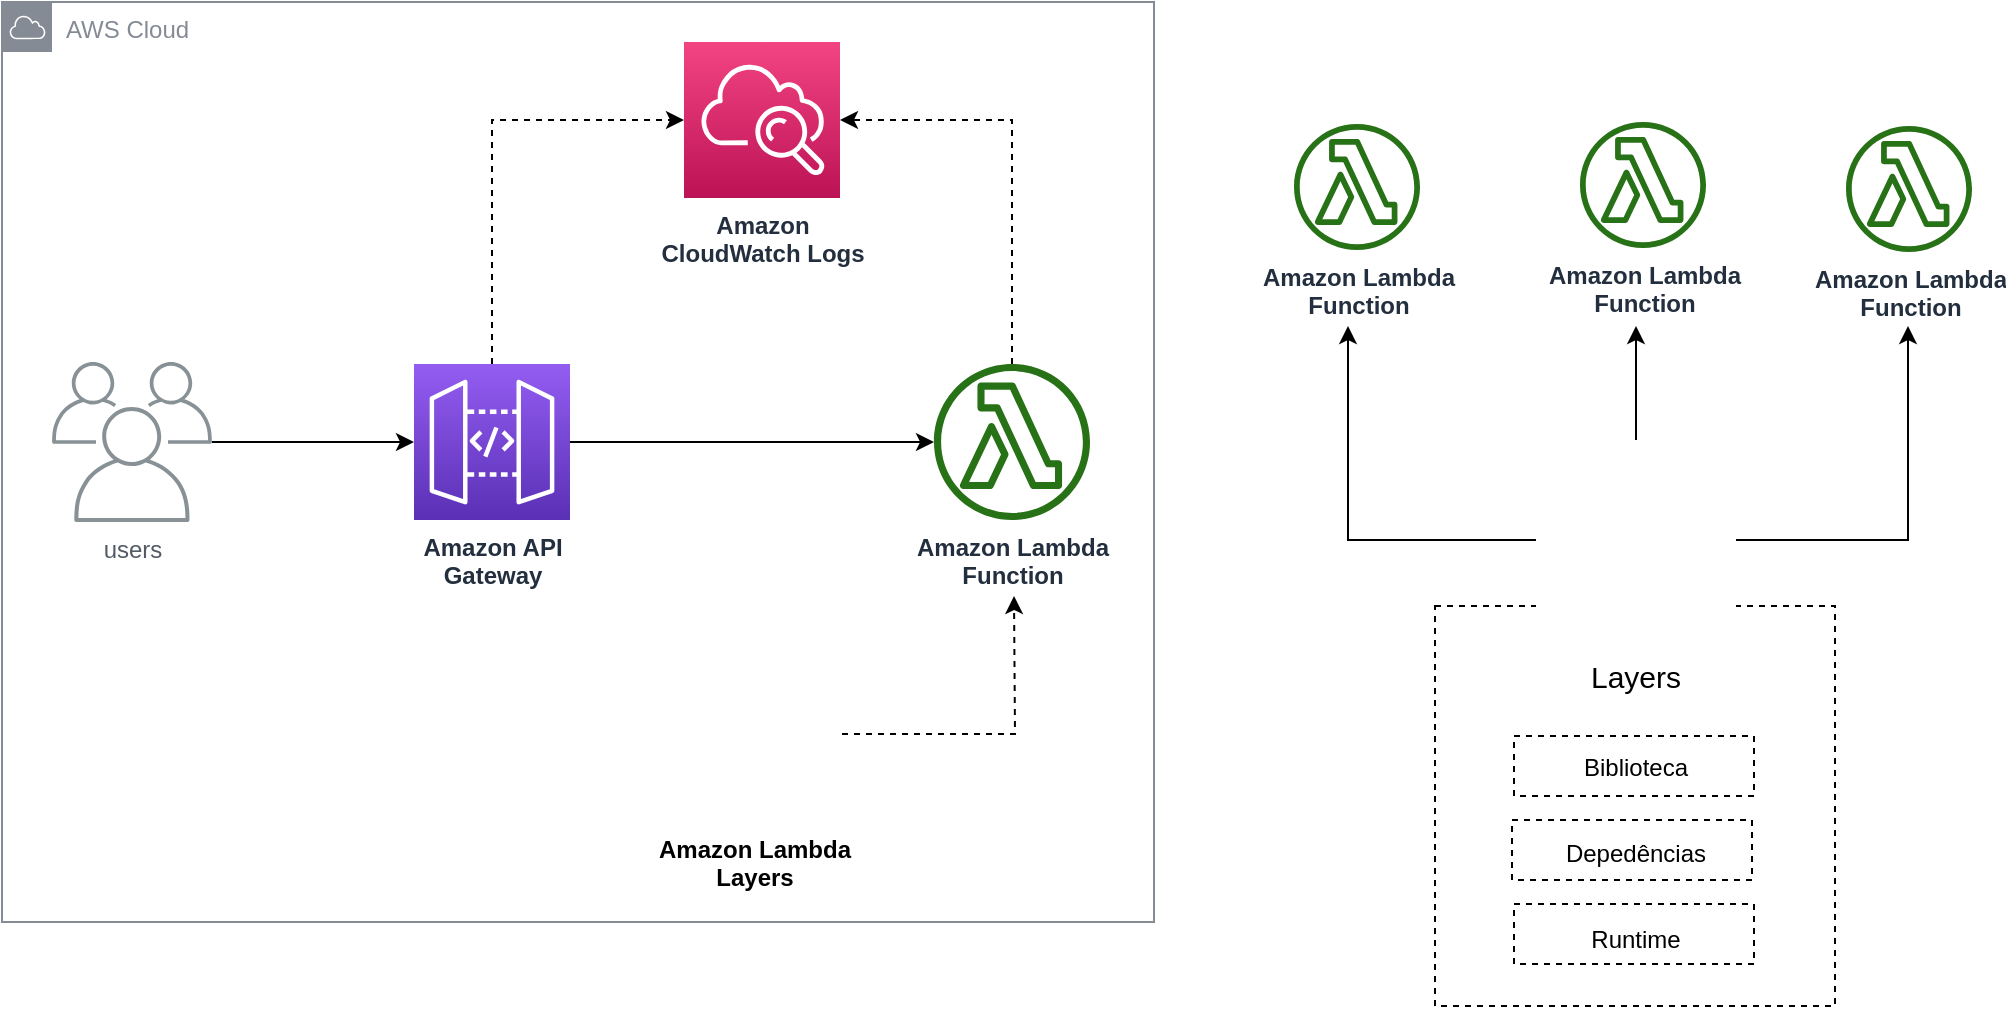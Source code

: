 <mxfile version="13.4.6" type="device"><diagram id="Ht1M8jgEwFfnCIfOTk4-" name="Page-1"><mxGraphModel dx="868" dy="401" grid="1" gridSize="10" guides="1" tooltips="1" connect="1" arrows="1" fold="1" page="1" pageScale="1" pageWidth="1169" pageHeight="827" math="0" shadow="0"><root><mxCell id="0"/><mxCell id="1" parent="0"/><mxCell id="OOUnzXmHrivSCwrmYmI0-31" value="&lt;font style=&quot;font-size: 15px&quot;&gt;Layers&lt;/font&gt;&lt;br&gt;&lt;br&gt;&lt;br&gt;Biblioteca&lt;br&gt;&lt;br&gt;&lt;br&gt;Depedências&lt;br&gt;&lt;br&gt;&lt;br&gt;Runtime" style="whiteSpace=wrap;html=1;aspect=fixed;dashed=1;" parent="1" vertex="1"><mxGeometry x="740.5" y="312" width="200" height="200" as="geometry"/></mxCell><mxCell id="OOUnzXmHrivSCwrmYmI0-18" style="edgeStyle=orthogonalEdgeStyle;rounded=0;orthogonalLoop=1;jettySize=auto;html=1;dashed=1;" parent="1" source="OOUnzXmHrivSCwrmYmI0-5" target="OOUnzXmHrivSCwrmYmI0-9" edge="1"><mxGeometry relative="1" as="geometry"><Array as="points"><mxPoint x="529" y="69"/></Array></mxGeometry></mxCell><mxCell id="OOUnzXmHrivSCwrmYmI0-5" value="&lt;b&gt;Amazon Lambda &lt;br&gt;Function&lt;/b&gt;" style="outlineConnect=0;fontColor=#232F3E;gradientColor=none;fillColor=#277116;strokeColor=none;dashed=0;verticalLabelPosition=bottom;verticalAlign=top;align=center;html=1;fontSize=12;fontStyle=0;aspect=fixed;pointerEvents=1;shape=mxgraph.aws4.lambda_function;" parent="1" vertex="1"><mxGeometry x="490" y="191" width="78" height="78" as="geometry"/></mxCell><mxCell id="OOUnzXmHrivSCwrmYmI0-9" value="&lt;b&gt;Amazon &lt;br&gt;CloudWatch Logs&lt;/b&gt;" style="outlineConnect=0;fontColor=#232F3E;gradientColor=#F34482;gradientDirection=north;fillColor=#BC1356;strokeColor=#ffffff;dashed=0;verticalLabelPosition=bottom;verticalAlign=top;align=center;html=1;fontSize=12;fontStyle=0;aspect=fixed;shape=mxgraph.aws4.resourceIcon;resIcon=mxgraph.aws4.cloudwatch;" parent="1" vertex="1"><mxGeometry x="365" y="30" width="78" height="78" as="geometry"/></mxCell><mxCell id="OOUnzXmHrivSCwrmYmI0-14" style="edgeStyle=orthogonalEdgeStyle;rounded=0;orthogonalLoop=1;jettySize=auto;html=1;" parent="1" source="OOUnzXmHrivSCwrmYmI0-12" target="OOUnzXmHrivSCwrmYmI0-5" edge="1"><mxGeometry relative="1" as="geometry"/></mxCell><mxCell id="OOUnzXmHrivSCwrmYmI0-17" style="edgeStyle=orthogonalEdgeStyle;rounded=0;orthogonalLoop=1;jettySize=auto;html=1;dashed=1;" parent="1" source="OOUnzXmHrivSCwrmYmI0-12" target="OOUnzXmHrivSCwrmYmI0-9" edge="1"><mxGeometry relative="1" as="geometry"><Array as="points"><mxPoint x="269" y="69"/></Array></mxGeometry></mxCell><mxCell id="OOUnzXmHrivSCwrmYmI0-12" value="&lt;b&gt;Amazon API&lt;br&gt;Gateway&lt;/b&gt;" style="outlineConnect=0;fontColor=#232F3E;gradientColor=#945DF2;gradientDirection=north;fillColor=#5A30B5;strokeColor=#ffffff;dashed=0;verticalLabelPosition=bottom;verticalAlign=top;align=center;html=1;fontSize=12;fontStyle=0;aspect=fixed;shape=mxgraph.aws4.resourceIcon;resIcon=mxgraph.aws4.api_gateway;" parent="1" vertex="1"><mxGeometry x="230" y="191" width="78" height="78" as="geometry"/></mxCell><mxCell id="OOUnzXmHrivSCwrmYmI0-41" style="edgeStyle=orthogonalEdgeStyle;rounded=0;orthogonalLoop=1;jettySize=auto;html=1;" parent="1" source="OOUnzXmHrivSCwrmYmI0-19" edge="1"><mxGeometry relative="1" as="geometry"><mxPoint x="697" y="172" as="targetPoint"/><Array as="points"><mxPoint x="697" y="279"/><mxPoint x="697" y="182"/></Array></mxGeometry></mxCell><mxCell id="OOUnzXmHrivSCwrmYmI0-42" style="edgeStyle=orthogonalEdgeStyle;rounded=0;orthogonalLoop=1;jettySize=auto;html=1;" parent="1" source="OOUnzXmHrivSCwrmYmI0-19" edge="1"><mxGeometry relative="1" as="geometry"><mxPoint x="841" y="172" as="targetPoint"/></mxGeometry></mxCell><mxCell id="OOUnzXmHrivSCwrmYmI0-43" style="edgeStyle=orthogonalEdgeStyle;rounded=0;orthogonalLoop=1;jettySize=auto;html=1;" parent="1" source="OOUnzXmHrivSCwrmYmI0-19" edge="1"><mxGeometry relative="1" as="geometry"><mxPoint x="977" y="172" as="targetPoint"/><Array as="points"><mxPoint x="977" y="279"/><mxPoint x="977" y="172"/></Array></mxGeometry></mxCell><mxCell id="OOUnzXmHrivSCwrmYmI0-19" value="" style="shape=image;html=1;verticalAlign=top;verticalLabelPosition=bottom;labelBackgroundColor=#ffffff;imageAspect=0;aspect=fixed;image=https://cdn1.iconfinder.com/data/icons/feather-2/24/layers-128.png;imageBackground=#ffffff;" parent="1" vertex="1"><mxGeometry x="791" y="229" width="100" height="100" as="geometry"/></mxCell><mxCell id="OOUnzXmHrivSCwrmYmI0-20" value="&lt;b&gt;Amazon Lambda &lt;br&gt;Function&lt;/b&gt;" style="outlineConnect=0;fontColor=#232F3E;gradientColor=none;fillColor=#277116;strokeColor=none;dashed=0;verticalLabelPosition=bottom;verticalAlign=top;align=center;html=1;fontSize=12;fontStyle=0;aspect=fixed;pointerEvents=1;shape=mxgraph.aws4.lambda_function;" parent="1" vertex="1"><mxGeometry x="670" y="71" width="63" height="63" as="geometry"/></mxCell><mxCell id="OOUnzXmHrivSCwrmYmI0-21" value="&lt;b&gt;Amazon Lambda &lt;br&gt;Function&lt;/b&gt;" style="outlineConnect=0;fontColor=#232F3E;gradientColor=none;fillColor=#277116;strokeColor=none;dashed=0;verticalLabelPosition=bottom;verticalAlign=top;align=center;html=1;fontSize=12;fontStyle=0;aspect=fixed;pointerEvents=1;shape=mxgraph.aws4.lambda_function;" parent="1" vertex="1"><mxGeometry x="813" y="70" width="63" height="63" as="geometry"/></mxCell><mxCell id="OOUnzXmHrivSCwrmYmI0-22" value="&lt;b&gt;Amazon Lambda &lt;br&gt;Function&lt;/b&gt;" style="outlineConnect=0;fontColor=#232F3E;gradientColor=none;fillColor=#277116;strokeColor=none;dashed=0;verticalLabelPosition=bottom;verticalAlign=top;align=center;html=1;fontSize=12;fontStyle=0;aspect=fixed;pointerEvents=1;shape=mxgraph.aws4.lambda_function;" parent="1" vertex="1"><mxGeometry x="946" y="72" width="63" height="63" as="geometry"/></mxCell><mxCell id="OOUnzXmHrivSCwrmYmI0-38" style="edgeStyle=orthogonalEdgeStyle;rounded=0;orthogonalLoop=1;jettySize=auto;html=1;" parent="1" source="OOUnzXmHrivSCwrmYmI0-32" target="OOUnzXmHrivSCwrmYmI0-12" edge="1"><mxGeometry relative="1" as="geometry"/></mxCell><mxCell id="OOUnzXmHrivSCwrmYmI0-32" value="users" style="outlineConnect=0;gradientColor=none;fontColor=#545B64;strokeColor=none;fillColor=#879196;dashed=0;verticalLabelPosition=bottom;verticalAlign=top;align=center;html=1;fontSize=12;fontStyle=0;aspect=fixed;shape=mxgraph.aws4.illustration_users;pointerEvents=1" parent="1" vertex="1"><mxGeometry x="49" y="190" width="80" height="80" as="geometry"/></mxCell><mxCell id="OOUnzXmHrivSCwrmYmI0-33" value="" style="rounded=0;whiteSpace=wrap;html=1;dashed=1;fillColor=none;" parent="1" vertex="1"><mxGeometry x="780" y="377" width="120" height="30" as="geometry"/></mxCell><mxCell id="OOUnzXmHrivSCwrmYmI0-34" value="" style="rounded=0;whiteSpace=wrap;html=1;dashed=1;fillColor=none;" parent="1" vertex="1"><mxGeometry x="779" y="419" width="120" height="30" as="geometry"/></mxCell><mxCell id="OOUnzXmHrivSCwrmYmI0-37" value="" style="rounded=0;whiteSpace=wrap;html=1;dashed=1;fillColor=none;" parent="1" vertex="1"><mxGeometry x="780" y="461" width="120" height="30" as="geometry"/></mxCell><mxCell id="xcHnvkbftYTBhEFgTELd-2" style="edgeStyle=orthogonalEdgeStyle;rounded=0;orthogonalLoop=1;jettySize=auto;html=1;dashed=1;" parent="1" source="xcHnvkbftYTBhEFgTELd-1" edge="1"><mxGeometry relative="1" as="geometry"><mxPoint x="530" y="307" as="targetPoint"/></mxGeometry></mxCell><mxCell id="xcHnvkbftYTBhEFgTELd-1" value="&lt;b&gt;Amazon Lambda &lt;br&gt;Layers&lt;/b&gt;" style="shape=image;html=1;verticalAlign=top;verticalLabelPosition=bottom;labelBackgroundColor=#ffffff;imageAspect=0;aspect=fixed;image=https://cdn1.iconfinder.com/data/icons/feather-2/24/layers-128.png;imageBackground=#ffffff;" parent="1" vertex="1"><mxGeometry x="356" y="332" width="88" height="88" as="geometry"/></mxCell><mxCell id="CbfDey_Er-tG0PQtg2Uf-2" value="AWS Cloud" style="outlineConnect=0;gradientColor=none;html=1;whiteSpace=wrap;fontSize=12;fontStyle=0;shape=mxgraph.aws4.group;grIcon=mxgraph.aws4.group_aws_cloud;strokeColor=#858B94;fillColor=none;verticalAlign=top;align=left;spacingLeft=30;fontColor=#858B94;dashed=0;" vertex="1" parent="1"><mxGeometry x="24" y="10" width="576" height="460" as="geometry"/></mxCell></root></mxGraphModel></diagram></mxfile>